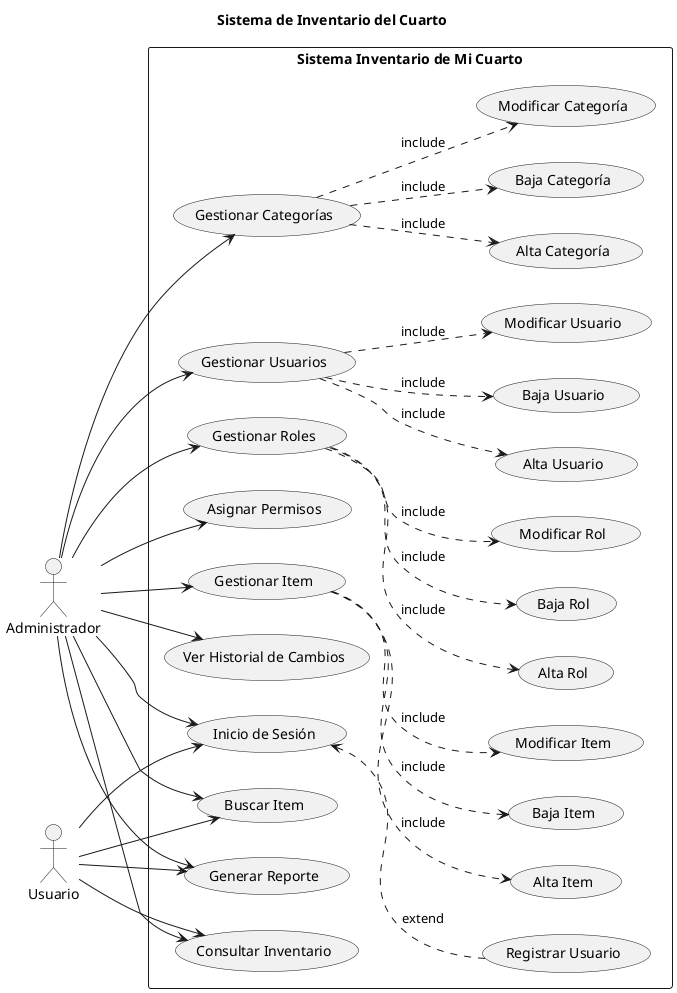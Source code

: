 @startuml cuarto
' view in vertical direction
left to right direction
title Sistema de Inventario del Cuarto

:Administrador: as Admin
:Usuario: as User

rectangle "Sistema Inventario de Mi Cuarto" {
    (Inicio de Sesión) as CU0
    (Registrar Usuario) as CU0.1
    (Gestionar Item) as CU1
    (Consultar Inventario) as CU4
    (Buscar Item) as CU5
    (Generar Reporte) as CU6
    (Ver Historial de Cambios) as CU7
    (Gestionar Categorías) as CU8
    (Gestionar Usuarios) as CU10
    (Gestionar Roles) as CU11
    (Asignar Permisos) as CU12

    ' item
    (Alta Item) as CU1.1
    (Baja Item) as CU1.2
    (Modificar Item) as CU1.3

    ' categoría
    (Alta Categoría) as CU8.1
    (Baja Categoría) as CU8.2
    (Modificar Categoría) as CU8.3

    ' usuarios
    (Alta Usuario) as CU10.1
    (Baja Usuario) as CU10.2
    (Modificar Usuario) as CU10.3

    ' roles
    (Alta Rol) as CU11.1
    (Baja Rol) as CU11.2
    (Modificar Rol) as CU11.3


    ' todos los gestionar deben tener include alta, baja, modificación y consulta
    CU1 .-> CU1.1 : include
    CU1 .-> CU1.2 : include
    CU1 .-> CU1.3 : include

    CU8 .-> CU8.1 : include
    CU8 .-> CU8.2 : include
    CU8 .-> CU8.3 : include

    CU10 .-> CU10.1 : include
    CU10 .-> CU10.2 : include
    CU10 .-> CU10.3 : include

    CU11 .-> CU11.1 : include
    CU11 .-> CU11.2 : include
    CU11 .-> CU11.3 : include
}

CU0 <.- CU0.1 : extend

Admin --> CU0
Admin --> CU1
Admin --> CU4
Admin --> CU5
Admin --> CU6
Admin --> CU7
Admin --> CU8
Admin --> CU10
Admin --> CU11
Admin --> CU12

User --> CU0
User --> CU4
User --> CU5
User --> CU6


@enduml